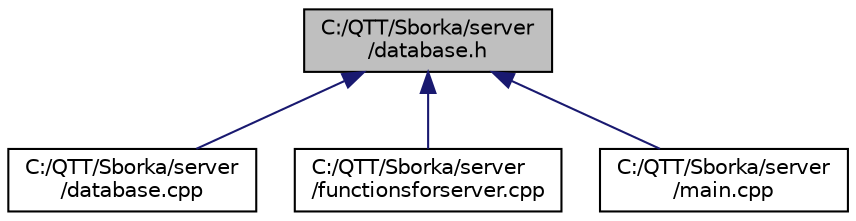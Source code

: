 digraph "C:/QTT/Sborka/server/database.h"
{
  edge [fontname="Helvetica",fontsize="10",labelfontname="Helvetica",labelfontsize="10"];
  node [fontname="Helvetica",fontsize="10",shape=record];
  Node6 [label="C:/QTT/Sborka/server\l/database.h",height=0.2,width=0.4,color="black", fillcolor="grey75", style="filled", fontcolor="black"];
  Node6 -> Node7 [dir="back",color="midnightblue",fontsize="10",style="solid"];
  Node7 [label="C:/QTT/Sborka/server\l/database.cpp",height=0.2,width=0.4,color="black", fillcolor="white", style="filled",URL="$database_8cpp.html"];
  Node6 -> Node8 [dir="back",color="midnightblue",fontsize="10",style="solid"];
  Node8 [label="C:/QTT/Sborka/server\l/functionsforserver.cpp",height=0.2,width=0.4,color="black", fillcolor="white", style="filled",URL="$functionsforserver_8cpp.html"];
  Node6 -> Node9 [dir="back",color="midnightblue",fontsize="10",style="solid"];
  Node9 [label="C:/QTT/Sborka/server\l/main.cpp",height=0.2,width=0.4,color="black", fillcolor="white", style="filled",URL="$main_8cpp.html"];
}
